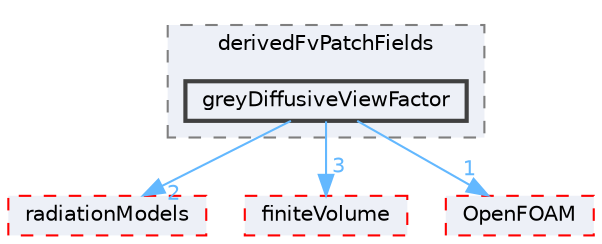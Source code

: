 digraph "src/thermophysicalModels/radiation/derivedFvPatchFields/greyDiffusiveViewFactor"
{
 // LATEX_PDF_SIZE
  bgcolor="transparent";
  edge [fontname=Helvetica,fontsize=10,labelfontname=Helvetica,labelfontsize=10];
  node [fontname=Helvetica,fontsize=10,shape=box,height=0.2,width=0.4];
  compound=true
  subgraph clusterdir_530cedc3d4dca2a21c1df83b126c2fbd {
    graph [ bgcolor="#edf0f7", pencolor="grey50", label="derivedFvPatchFields", fontname=Helvetica,fontsize=10 style="filled,dashed", URL="dir_530cedc3d4dca2a21c1df83b126c2fbd.html",tooltip=""]
  dir_3dd787c32a9e0866ac3c373f2ad0c1d3 [label="greyDiffusiveViewFactor", fillcolor="#edf0f7", color="grey25", style="filled,bold", URL="dir_3dd787c32a9e0866ac3c373f2ad0c1d3.html",tooltip=""];
  }
  dir_23cbc874b5ea49089939faa93b6f03ce [label="radiationModels", fillcolor="#edf0f7", color="red", style="filled,dashed", URL="dir_23cbc874b5ea49089939faa93b6f03ce.html",tooltip=""];
  dir_9bd15774b555cf7259a6fa18f99fe99b [label="finiteVolume", fillcolor="#edf0f7", color="red", style="filled,dashed", URL="dir_9bd15774b555cf7259a6fa18f99fe99b.html",tooltip=""];
  dir_c5473ff19b20e6ec4dfe5c310b3778a8 [label="OpenFOAM", fillcolor="#edf0f7", color="red", style="filled,dashed", URL="dir_c5473ff19b20e6ec4dfe5c310b3778a8.html",tooltip=""];
  dir_3dd787c32a9e0866ac3c373f2ad0c1d3->dir_23cbc874b5ea49089939faa93b6f03ce [headlabel="2", labeldistance=1.5 headhref="dir_001683_003174.html" href="dir_001683_003174.html" color="steelblue1" fontcolor="steelblue1"];
  dir_3dd787c32a9e0866ac3c373f2ad0c1d3->dir_9bd15774b555cf7259a6fa18f99fe99b [headlabel="3", labeldistance=1.5 headhref="dir_001683_001387.html" href="dir_001683_001387.html" color="steelblue1" fontcolor="steelblue1"];
  dir_3dd787c32a9e0866ac3c373f2ad0c1d3->dir_c5473ff19b20e6ec4dfe5c310b3778a8 [headlabel="1", labeldistance=1.5 headhref="dir_001683_002695.html" href="dir_001683_002695.html" color="steelblue1" fontcolor="steelblue1"];
}
